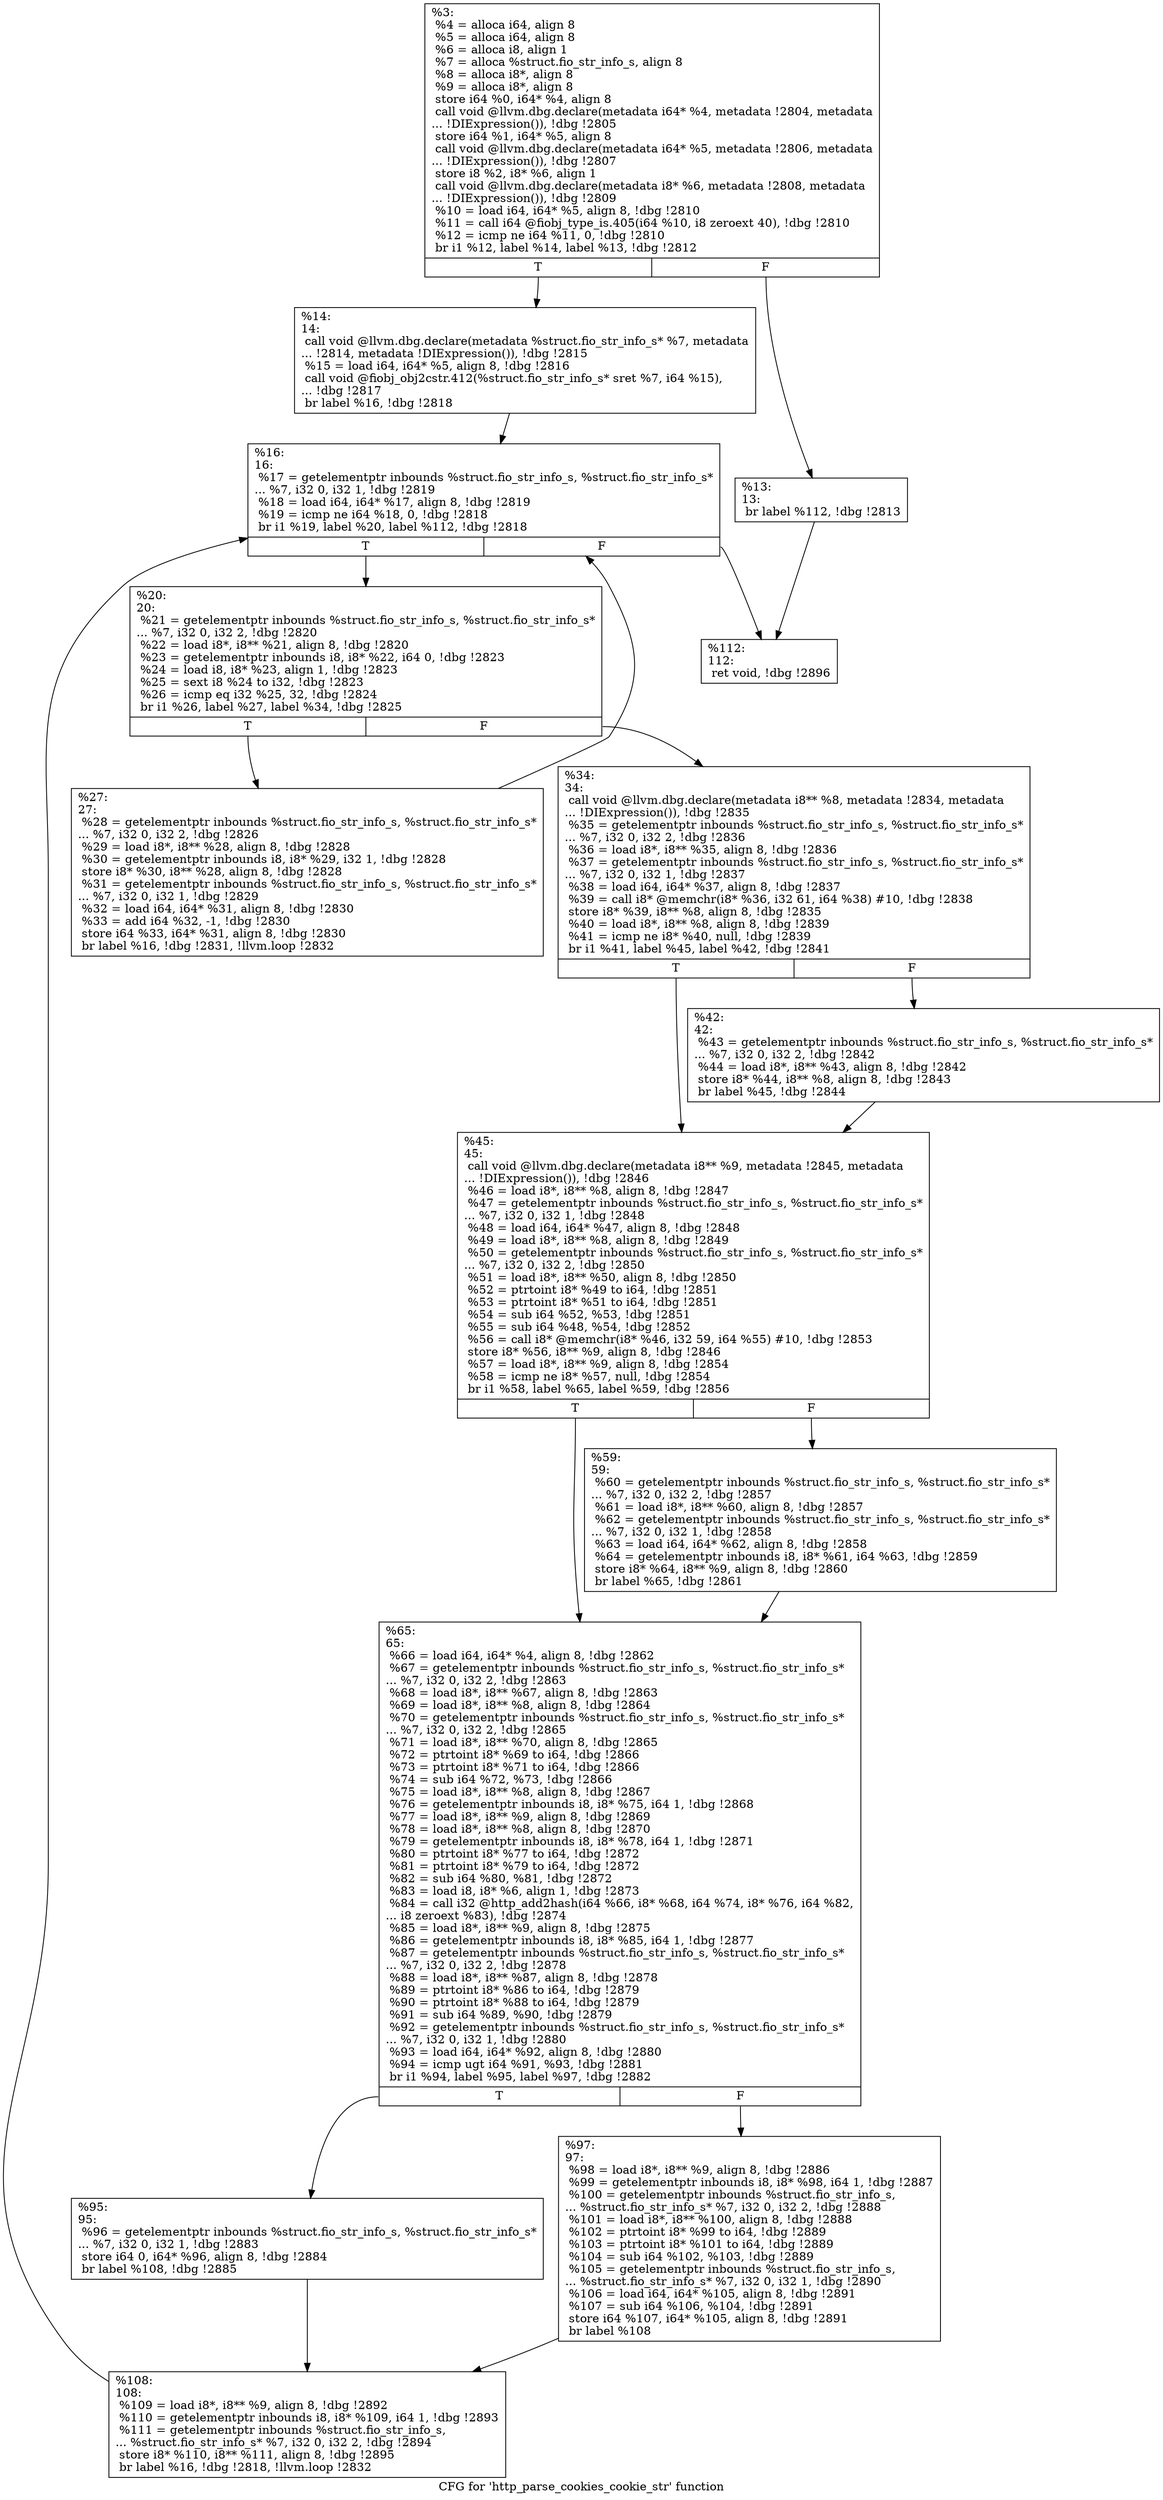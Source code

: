 digraph "CFG for 'http_parse_cookies_cookie_str' function" {
	label="CFG for 'http_parse_cookies_cookie_str' function";

	Node0x5568523e3380 [shape=record,label="{%3:\l  %4 = alloca i64, align 8\l  %5 = alloca i64, align 8\l  %6 = alloca i8, align 1\l  %7 = alloca %struct.fio_str_info_s, align 8\l  %8 = alloca i8*, align 8\l  %9 = alloca i8*, align 8\l  store i64 %0, i64* %4, align 8\l  call void @llvm.dbg.declare(metadata i64* %4, metadata !2804, metadata\l... !DIExpression()), !dbg !2805\l  store i64 %1, i64* %5, align 8\l  call void @llvm.dbg.declare(metadata i64* %5, metadata !2806, metadata\l... !DIExpression()), !dbg !2807\l  store i8 %2, i8* %6, align 1\l  call void @llvm.dbg.declare(metadata i8* %6, metadata !2808, metadata\l... !DIExpression()), !dbg !2809\l  %10 = load i64, i64* %5, align 8, !dbg !2810\l  %11 = call i64 @fiobj_type_is.405(i64 %10, i8 zeroext 40), !dbg !2810\l  %12 = icmp ne i64 %11, 0, !dbg !2810\l  br i1 %12, label %14, label %13, !dbg !2812\l|{<s0>T|<s1>F}}"];
	Node0x5568523e3380:s0 -> Node0x5568523ea390;
	Node0x5568523e3380:s1 -> Node0x5568523ea340;
	Node0x5568523ea340 [shape=record,label="{%13:\l13:                                               \l  br label %112, !dbg !2813\l}"];
	Node0x5568523ea340 -> Node0x5568523ea750;
	Node0x5568523ea390 [shape=record,label="{%14:\l14:                                               \l  call void @llvm.dbg.declare(metadata %struct.fio_str_info_s* %7, metadata\l... !2814, metadata !DIExpression()), !dbg !2815\l  %15 = load i64, i64* %5, align 8, !dbg !2816\l  call void @fiobj_obj2cstr.412(%struct.fio_str_info_s* sret %7, i64 %15),\l... !dbg !2817\l  br label %16, !dbg !2818\l}"];
	Node0x5568523ea390 -> Node0x5568523ea3e0;
	Node0x5568523ea3e0 [shape=record,label="{%16:\l16:                                               \l  %17 = getelementptr inbounds %struct.fio_str_info_s, %struct.fio_str_info_s*\l... %7, i32 0, i32 1, !dbg !2819\l  %18 = load i64, i64* %17, align 8, !dbg !2819\l  %19 = icmp ne i64 %18, 0, !dbg !2818\l  br i1 %19, label %20, label %112, !dbg !2818\l|{<s0>T|<s1>F}}"];
	Node0x5568523ea3e0:s0 -> Node0x5568523ea430;
	Node0x5568523ea3e0:s1 -> Node0x5568523ea750;
	Node0x5568523ea430 [shape=record,label="{%20:\l20:                                               \l  %21 = getelementptr inbounds %struct.fio_str_info_s, %struct.fio_str_info_s*\l... %7, i32 0, i32 2, !dbg !2820\l  %22 = load i8*, i8** %21, align 8, !dbg !2820\l  %23 = getelementptr inbounds i8, i8* %22, i64 0, !dbg !2823\l  %24 = load i8, i8* %23, align 1, !dbg !2823\l  %25 = sext i8 %24 to i32, !dbg !2823\l  %26 = icmp eq i32 %25, 32, !dbg !2824\l  br i1 %26, label %27, label %34, !dbg !2825\l|{<s0>T|<s1>F}}"];
	Node0x5568523ea430:s0 -> Node0x5568523ea480;
	Node0x5568523ea430:s1 -> Node0x5568523ea4d0;
	Node0x5568523ea480 [shape=record,label="{%27:\l27:                                               \l  %28 = getelementptr inbounds %struct.fio_str_info_s, %struct.fio_str_info_s*\l... %7, i32 0, i32 2, !dbg !2826\l  %29 = load i8*, i8** %28, align 8, !dbg !2828\l  %30 = getelementptr inbounds i8, i8* %29, i32 1, !dbg !2828\l  store i8* %30, i8** %28, align 8, !dbg !2828\l  %31 = getelementptr inbounds %struct.fio_str_info_s, %struct.fio_str_info_s*\l... %7, i32 0, i32 1, !dbg !2829\l  %32 = load i64, i64* %31, align 8, !dbg !2830\l  %33 = add i64 %32, -1, !dbg !2830\l  store i64 %33, i64* %31, align 8, !dbg !2830\l  br label %16, !dbg !2831, !llvm.loop !2832\l}"];
	Node0x5568523ea480 -> Node0x5568523ea3e0;
	Node0x5568523ea4d0 [shape=record,label="{%34:\l34:                                               \l  call void @llvm.dbg.declare(metadata i8** %8, metadata !2834, metadata\l... !DIExpression()), !dbg !2835\l  %35 = getelementptr inbounds %struct.fio_str_info_s, %struct.fio_str_info_s*\l... %7, i32 0, i32 2, !dbg !2836\l  %36 = load i8*, i8** %35, align 8, !dbg !2836\l  %37 = getelementptr inbounds %struct.fio_str_info_s, %struct.fio_str_info_s*\l... %7, i32 0, i32 1, !dbg !2837\l  %38 = load i64, i64* %37, align 8, !dbg !2837\l  %39 = call i8* @memchr(i8* %36, i32 61, i64 %38) #10, !dbg !2838\l  store i8* %39, i8** %8, align 8, !dbg !2835\l  %40 = load i8*, i8** %8, align 8, !dbg !2839\l  %41 = icmp ne i8* %40, null, !dbg !2839\l  br i1 %41, label %45, label %42, !dbg !2841\l|{<s0>T|<s1>F}}"];
	Node0x5568523ea4d0:s0 -> Node0x5568523ea570;
	Node0x5568523ea4d0:s1 -> Node0x5568523ea520;
	Node0x5568523ea520 [shape=record,label="{%42:\l42:                                               \l  %43 = getelementptr inbounds %struct.fio_str_info_s, %struct.fio_str_info_s*\l... %7, i32 0, i32 2, !dbg !2842\l  %44 = load i8*, i8** %43, align 8, !dbg !2842\l  store i8* %44, i8** %8, align 8, !dbg !2843\l  br label %45, !dbg !2844\l}"];
	Node0x5568523ea520 -> Node0x5568523ea570;
	Node0x5568523ea570 [shape=record,label="{%45:\l45:                                               \l  call void @llvm.dbg.declare(metadata i8** %9, metadata !2845, metadata\l... !DIExpression()), !dbg !2846\l  %46 = load i8*, i8** %8, align 8, !dbg !2847\l  %47 = getelementptr inbounds %struct.fio_str_info_s, %struct.fio_str_info_s*\l... %7, i32 0, i32 1, !dbg !2848\l  %48 = load i64, i64* %47, align 8, !dbg !2848\l  %49 = load i8*, i8** %8, align 8, !dbg !2849\l  %50 = getelementptr inbounds %struct.fio_str_info_s, %struct.fio_str_info_s*\l... %7, i32 0, i32 2, !dbg !2850\l  %51 = load i8*, i8** %50, align 8, !dbg !2850\l  %52 = ptrtoint i8* %49 to i64, !dbg !2851\l  %53 = ptrtoint i8* %51 to i64, !dbg !2851\l  %54 = sub i64 %52, %53, !dbg !2851\l  %55 = sub i64 %48, %54, !dbg !2852\l  %56 = call i8* @memchr(i8* %46, i32 59, i64 %55) #10, !dbg !2853\l  store i8* %56, i8** %9, align 8, !dbg !2846\l  %57 = load i8*, i8** %9, align 8, !dbg !2854\l  %58 = icmp ne i8* %57, null, !dbg !2854\l  br i1 %58, label %65, label %59, !dbg !2856\l|{<s0>T|<s1>F}}"];
	Node0x5568523ea570:s0 -> Node0x5568523ea610;
	Node0x5568523ea570:s1 -> Node0x5568523ea5c0;
	Node0x5568523ea5c0 [shape=record,label="{%59:\l59:                                               \l  %60 = getelementptr inbounds %struct.fio_str_info_s, %struct.fio_str_info_s*\l... %7, i32 0, i32 2, !dbg !2857\l  %61 = load i8*, i8** %60, align 8, !dbg !2857\l  %62 = getelementptr inbounds %struct.fio_str_info_s, %struct.fio_str_info_s*\l... %7, i32 0, i32 1, !dbg !2858\l  %63 = load i64, i64* %62, align 8, !dbg !2858\l  %64 = getelementptr inbounds i8, i8* %61, i64 %63, !dbg !2859\l  store i8* %64, i8** %9, align 8, !dbg !2860\l  br label %65, !dbg !2861\l}"];
	Node0x5568523ea5c0 -> Node0x5568523ea610;
	Node0x5568523ea610 [shape=record,label="{%65:\l65:                                               \l  %66 = load i64, i64* %4, align 8, !dbg !2862\l  %67 = getelementptr inbounds %struct.fio_str_info_s, %struct.fio_str_info_s*\l... %7, i32 0, i32 2, !dbg !2863\l  %68 = load i8*, i8** %67, align 8, !dbg !2863\l  %69 = load i8*, i8** %8, align 8, !dbg !2864\l  %70 = getelementptr inbounds %struct.fio_str_info_s, %struct.fio_str_info_s*\l... %7, i32 0, i32 2, !dbg !2865\l  %71 = load i8*, i8** %70, align 8, !dbg !2865\l  %72 = ptrtoint i8* %69 to i64, !dbg !2866\l  %73 = ptrtoint i8* %71 to i64, !dbg !2866\l  %74 = sub i64 %72, %73, !dbg !2866\l  %75 = load i8*, i8** %8, align 8, !dbg !2867\l  %76 = getelementptr inbounds i8, i8* %75, i64 1, !dbg !2868\l  %77 = load i8*, i8** %9, align 8, !dbg !2869\l  %78 = load i8*, i8** %8, align 8, !dbg !2870\l  %79 = getelementptr inbounds i8, i8* %78, i64 1, !dbg !2871\l  %80 = ptrtoint i8* %77 to i64, !dbg !2872\l  %81 = ptrtoint i8* %79 to i64, !dbg !2872\l  %82 = sub i64 %80, %81, !dbg !2872\l  %83 = load i8, i8* %6, align 1, !dbg !2873\l  %84 = call i32 @http_add2hash(i64 %66, i8* %68, i64 %74, i8* %76, i64 %82,\l... i8 zeroext %83), !dbg !2874\l  %85 = load i8*, i8** %9, align 8, !dbg !2875\l  %86 = getelementptr inbounds i8, i8* %85, i64 1, !dbg !2877\l  %87 = getelementptr inbounds %struct.fio_str_info_s, %struct.fio_str_info_s*\l... %7, i32 0, i32 2, !dbg !2878\l  %88 = load i8*, i8** %87, align 8, !dbg !2878\l  %89 = ptrtoint i8* %86 to i64, !dbg !2879\l  %90 = ptrtoint i8* %88 to i64, !dbg !2879\l  %91 = sub i64 %89, %90, !dbg !2879\l  %92 = getelementptr inbounds %struct.fio_str_info_s, %struct.fio_str_info_s*\l... %7, i32 0, i32 1, !dbg !2880\l  %93 = load i64, i64* %92, align 8, !dbg !2880\l  %94 = icmp ugt i64 %91, %93, !dbg !2881\l  br i1 %94, label %95, label %97, !dbg !2882\l|{<s0>T|<s1>F}}"];
	Node0x5568523ea610:s0 -> Node0x5568523ea660;
	Node0x5568523ea610:s1 -> Node0x5568523ea6b0;
	Node0x5568523ea660 [shape=record,label="{%95:\l95:                                               \l  %96 = getelementptr inbounds %struct.fio_str_info_s, %struct.fio_str_info_s*\l... %7, i32 0, i32 1, !dbg !2883\l  store i64 0, i64* %96, align 8, !dbg !2884\l  br label %108, !dbg !2885\l}"];
	Node0x5568523ea660 -> Node0x5568523ea700;
	Node0x5568523ea6b0 [shape=record,label="{%97:\l97:                                               \l  %98 = load i8*, i8** %9, align 8, !dbg !2886\l  %99 = getelementptr inbounds i8, i8* %98, i64 1, !dbg !2887\l  %100 = getelementptr inbounds %struct.fio_str_info_s,\l... %struct.fio_str_info_s* %7, i32 0, i32 2, !dbg !2888\l  %101 = load i8*, i8** %100, align 8, !dbg !2888\l  %102 = ptrtoint i8* %99 to i64, !dbg !2889\l  %103 = ptrtoint i8* %101 to i64, !dbg !2889\l  %104 = sub i64 %102, %103, !dbg !2889\l  %105 = getelementptr inbounds %struct.fio_str_info_s,\l... %struct.fio_str_info_s* %7, i32 0, i32 1, !dbg !2890\l  %106 = load i64, i64* %105, align 8, !dbg !2891\l  %107 = sub i64 %106, %104, !dbg !2891\l  store i64 %107, i64* %105, align 8, !dbg !2891\l  br label %108\l}"];
	Node0x5568523ea6b0 -> Node0x5568523ea700;
	Node0x5568523ea700 [shape=record,label="{%108:\l108:                                              \l  %109 = load i8*, i8** %9, align 8, !dbg !2892\l  %110 = getelementptr inbounds i8, i8* %109, i64 1, !dbg !2893\l  %111 = getelementptr inbounds %struct.fio_str_info_s,\l... %struct.fio_str_info_s* %7, i32 0, i32 2, !dbg !2894\l  store i8* %110, i8** %111, align 8, !dbg !2895\l  br label %16, !dbg !2818, !llvm.loop !2832\l}"];
	Node0x5568523ea700 -> Node0x5568523ea3e0;
	Node0x5568523ea750 [shape=record,label="{%112:\l112:                                              \l  ret void, !dbg !2896\l}"];
}
